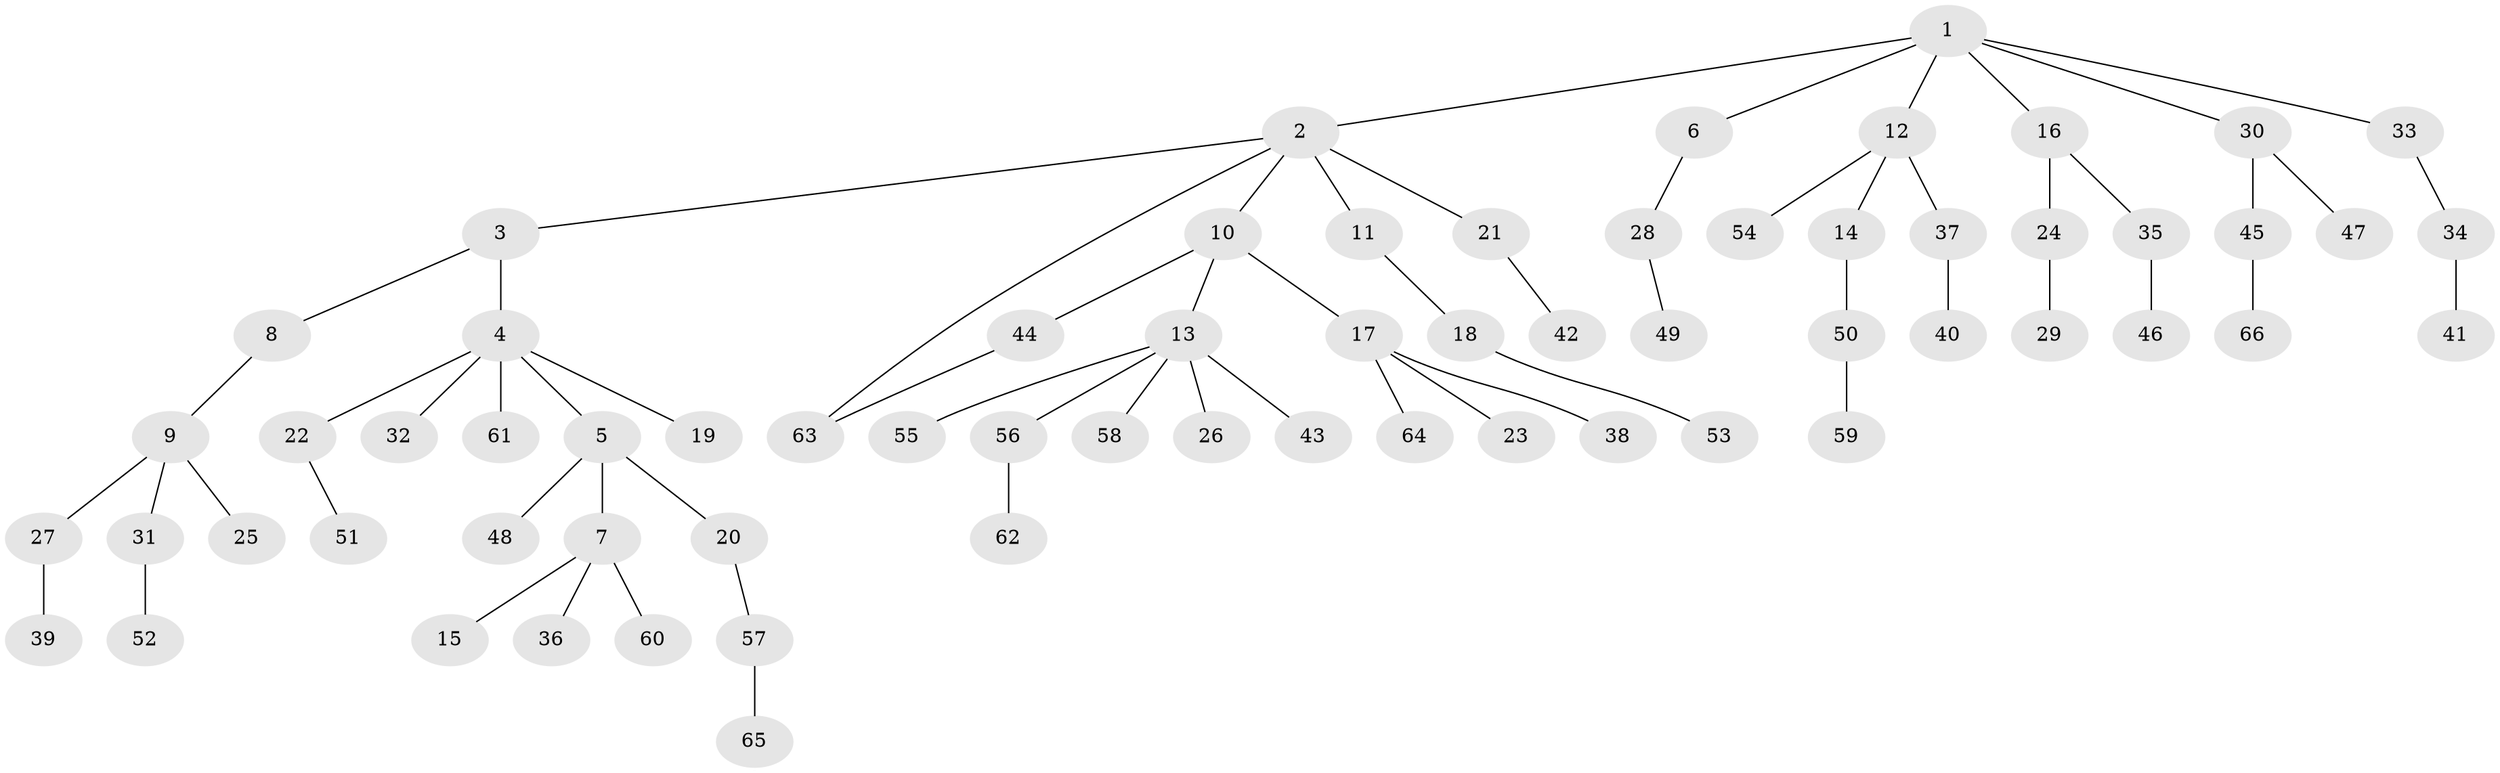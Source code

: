 // Generated by graph-tools (version 1.1) at 2025/13/03/09/25 04:13:16]
// undirected, 66 vertices, 66 edges
graph export_dot {
graph [start="1"]
  node [color=gray90,style=filled];
  1;
  2;
  3;
  4;
  5;
  6;
  7;
  8;
  9;
  10;
  11;
  12;
  13;
  14;
  15;
  16;
  17;
  18;
  19;
  20;
  21;
  22;
  23;
  24;
  25;
  26;
  27;
  28;
  29;
  30;
  31;
  32;
  33;
  34;
  35;
  36;
  37;
  38;
  39;
  40;
  41;
  42;
  43;
  44;
  45;
  46;
  47;
  48;
  49;
  50;
  51;
  52;
  53;
  54;
  55;
  56;
  57;
  58;
  59;
  60;
  61;
  62;
  63;
  64;
  65;
  66;
  1 -- 2;
  1 -- 6;
  1 -- 12;
  1 -- 16;
  1 -- 30;
  1 -- 33;
  2 -- 3;
  2 -- 10;
  2 -- 11;
  2 -- 21;
  2 -- 63;
  3 -- 4;
  3 -- 8;
  4 -- 5;
  4 -- 19;
  4 -- 22;
  4 -- 32;
  4 -- 61;
  5 -- 7;
  5 -- 20;
  5 -- 48;
  6 -- 28;
  7 -- 15;
  7 -- 36;
  7 -- 60;
  8 -- 9;
  9 -- 25;
  9 -- 27;
  9 -- 31;
  10 -- 13;
  10 -- 17;
  10 -- 44;
  11 -- 18;
  12 -- 14;
  12 -- 37;
  12 -- 54;
  13 -- 26;
  13 -- 43;
  13 -- 55;
  13 -- 56;
  13 -- 58;
  14 -- 50;
  16 -- 24;
  16 -- 35;
  17 -- 23;
  17 -- 38;
  17 -- 64;
  18 -- 53;
  20 -- 57;
  21 -- 42;
  22 -- 51;
  24 -- 29;
  27 -- 39;
  28 -- 49;
  30 -- 45;
  30 -- 47;
  31 -- 52;
  33 -- 34;
  34 -- 41;
  35 -- 46;
  37 -- 40;
  44 -- 63;
  45 -- 66;
  50 -- 59;
  56 -- 62;
  57 -- 65;
}
